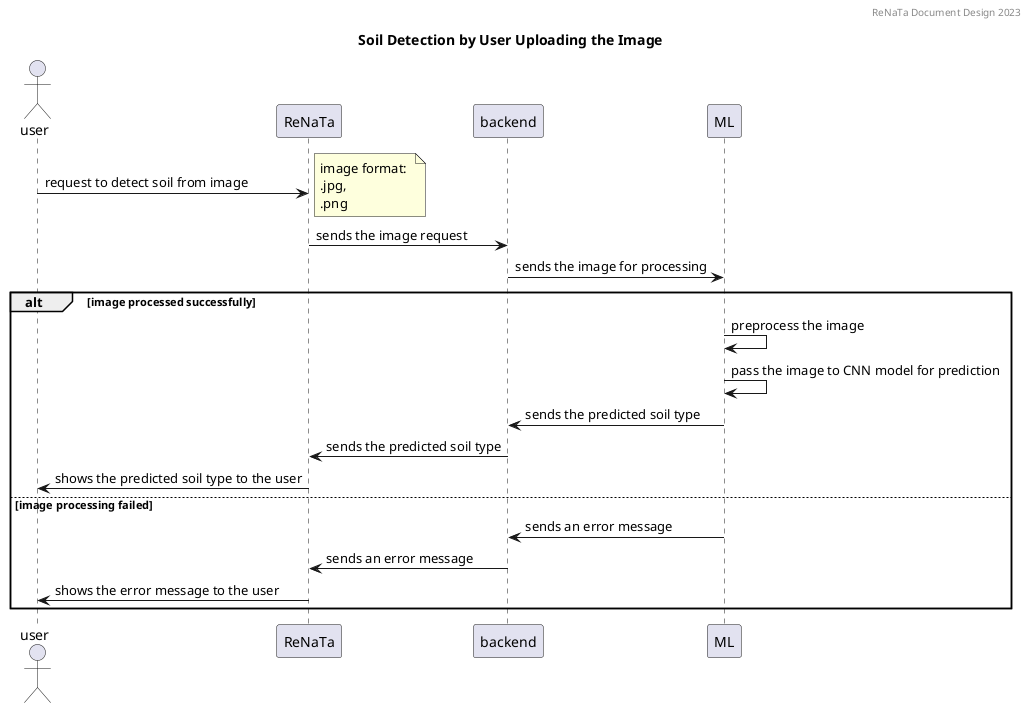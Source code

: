 @startuml

header ReNaTa Document Design 2023
title Soil Detection by User Uploading the Image

actor user
participant ReNaTa
participant backend
participant ML

user->ReNaTa: request to detect soil from image
note right: image format: \n.jpg, \n.png

ReNaTa->backend: sends the image request
backend->ML: sends the image for processing

alt image processed successfully
    ML->ML: preprocess the image
    ML->ML: pass the image to CNN model for prediction
    ML->backend: sends the predicted soil type
    backend->ReNaTa: sends the predicted soil type
    user<-ReNaTa: shows the predicted soil type to the user
else image processing failed
    ML->backend: sends an error message
    backend->ReNaTa: sends an error message
    user<-ReNaTa: shows the error message to the user
end

@enduml
